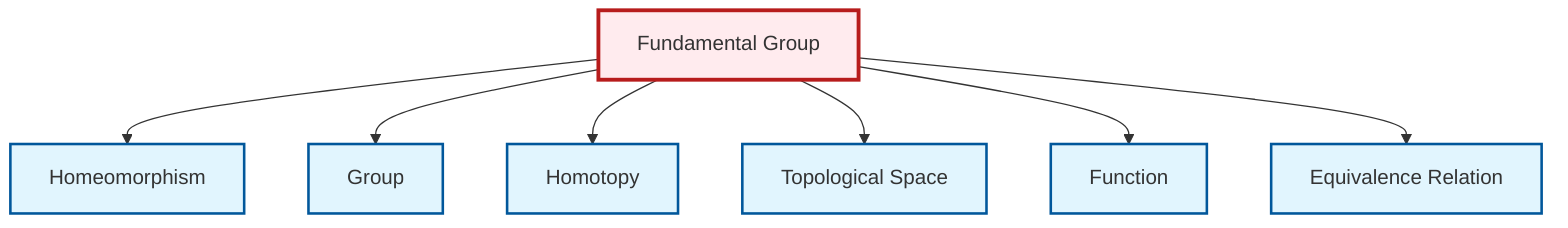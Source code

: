 graph TD
    classDef definition fill:#e1f5fe,stroke:#01579b,stroke-width:2px
    classDef theorem fill:#f3e5f5,stroke:#4a148c,stroke-width:2px
    classDef axiom fill:#fff3e0,stroke:#e65100,stroke-width:2px
    classDef example fill:#e8f5e9,stroke:#1b5e20,stroke-width:2px
    classDef current fill:#ffebee,stroke:#b71c1c,stroke-width:3px
    def-equivalence-relation["Equivalence Relation"]:::definition
    def-homeomorphism["Homeomorphism"]:::definition
    def-group["Group"]:::definition
    def-function["Function"]:::definition
    def-homotopy["Homotopy"]:::definition
    def-fundamental-group["Fundamental Group"]:::definition
    def-topological-space["Topological Space"]:::definition
    def-fundamental-group --> def-homeomorphism
    def-fundamental-group --> def-group
    def-fundamental-group --> def-homotopy
    def-fundamental-group --> def-topological-space
    def-fundamental-group --> def-function
    def-fundamental-group --> def-equivalence-relation
    class def-fundamental-group current